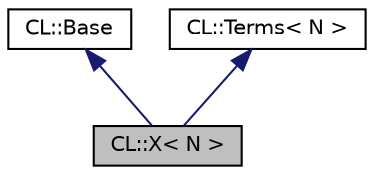 digraph G
{
  edge [fontname="Helvetica",fontsize="10",labelfontname="Helvetica",labelfontsize="10"];
  node [fontname="Helvetica",fontsize="10",shape=record];
  Node1 [label="CL::X\< N \>",height=0.2,width=0.4,color="black", fillcolor="grey75", style="filled" fontcolor="black"];
  Node2 -> Node1 [dir=back,color="midnightblue",fontsize="10",style="solid"];
  Node2 [label="CL::Base",height=0.2,width=0.4,color="black", fillcolor="white", style="filled",URL="$classCL_1_1Base.html"];
  Node3 -> Node1 [dir=back,color="midnightblue",fontsize="10",style="solid"];
  Node3 [label="CL::Terms\< N \>",height=0.2,width=0.4,color="black", fillcolor="white", style="filled",URL="$classCL_1_1Terms.html"];
}
